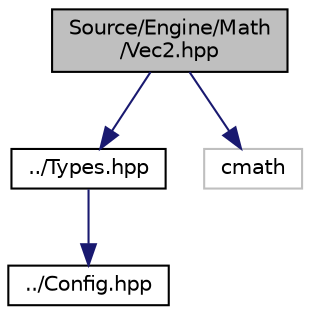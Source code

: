 digraph "Source/Engine/Math/Vec2.hpp"
{
  edge [fontname="Helvetica",fontsize="10",labelfontname="Helvetica",labelfontsize="10"];
  node [fontname="Helvetica",fontsize="10",shape=record];
  Node1 [label="Source/Engine/Math\l/Vec2.hpp",height=0.2,width=0.4,color="black", fillcolor="grey75", style="filled", fontcolor="black"];
  Node1 -> Node2 [color="midnightblue",fontsize="10",style="solid",fontname="Helvetica"];
  Node2 [label="../Types.hpp",height=0.2,width=0.4,color="black", fillcolor="white", style="filled",URL="$Types_8hpp.html"];
  Node2 -> Node3 [color="midnightblue",fontsize="10",style="solid",fontname="Helvetica"];
  Node3 [label="../Config.hpp",height=0.2,width=0.4,color="black", fillcolor="white", style="filled",URL="$Config_8hpp.html"];
  Node1 -> Node4 [color="midnightblue",fontsize="10",style="solid",fontname="Helvetica"];
  Node4 [label="cmath",height=0.2,width=0.4,color="grey75", fillcolor="white", style="filled"];
}
